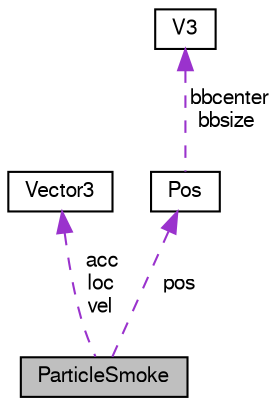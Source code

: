 digraph "ParticleSmoke"
{
 // LATEX_PDF_SIZE
  bgcolor="transparent";
  edge [fontname="FreeSans",fontsize="10",labelfontname="FreeSans",labelfontsize="10"];
  node [fontname="FreeSans",fontsize="10",shape=record];
  Node1 [label="ParticleSmoke",height=0.2,width=0.4,color="black", fillcolor="grey75", style="filled", fontcolor="black",tooltip="ParticleSmoke class."];
  Node2 -> Node1 [dir="back",color="darkorchid3",fontsize="10",style="dashed",label=" acc\nloc\nvel" ,fontname="FreeSans"];
  Node2 [label="Vector3",height=0.2,width=0.4,color="black",URL="$a01484.html",tooltip="Vector3 class."];
  Node3 -> Node1 [dir="back",color="darkorchid3",fontsize="10",style="dashed",label=" pos" ,fontname="FreeSans"];
  Node3 [label="Pos",height=0.2,width=0.4,color="black",URL="$a02100.html",tooltip="Pos struct."];
  Node4 -> Node3 [dir="back",color="darkorchid3",fontsize="10",style="dashed",label=" bbcenter\nbbsize" ,fontname="FreeSans"];
  Node4 [label="V3",height=0.2,width=0.4,color="black",URL="$a01436.html",tooltip=" "];
}
